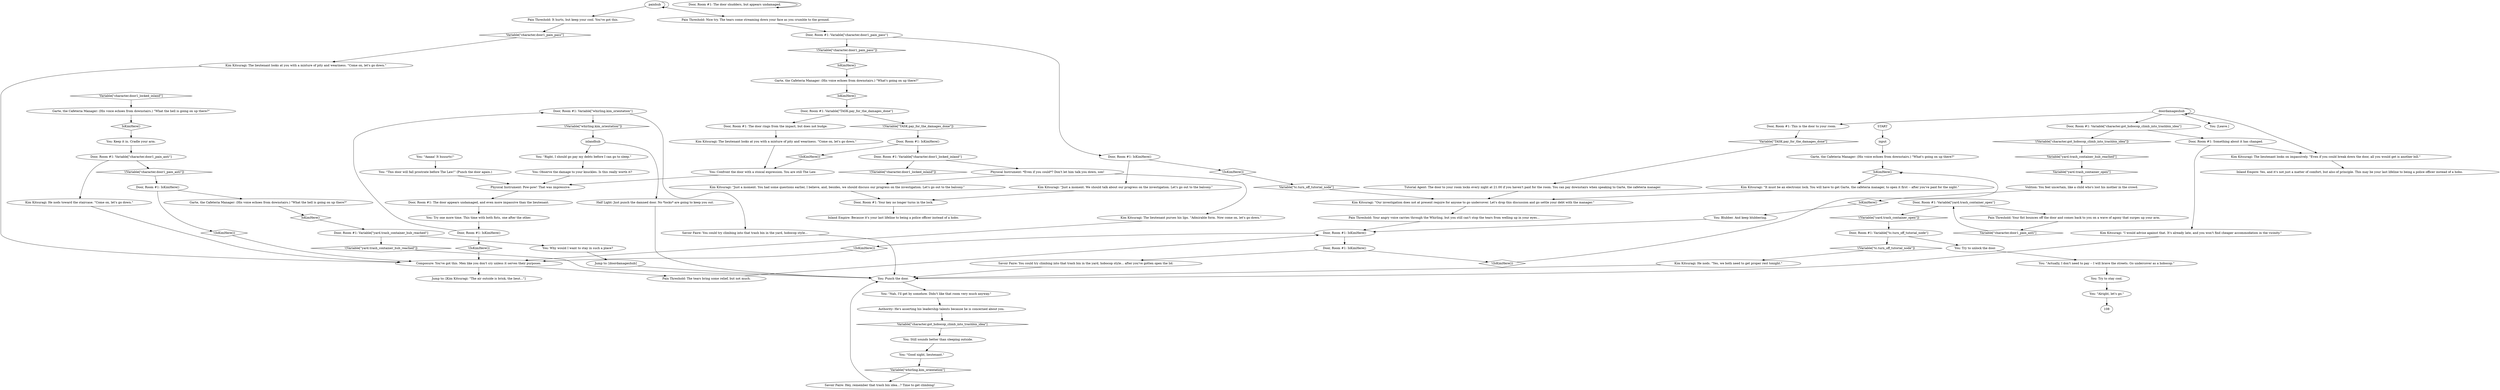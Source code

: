 # WHIRLING F2 / TEQUILA DOOR
# The dialogue between you and the door to your room. It is locked unless you've paid for damages.
# ==================================================
digraph G {
	  0 [label="START"];
	  1 [label="input"];
	  2 [label="You: \"Aaaaa! It huuurts!\""];
	  3 [label="Pain Threshold: Nice try. The tears come streaming down your face as you crumble to the ground."];
	  4 [label="Pain Threshold: The tears bring some relief, but not much."];
	  5 [label="Door, Room #1: Variable[\"character.door1_pain_anti\"]"];
	  6 [label="Variable[\"character.door1_pain_anti\"]", shape=diamond];
	  7 [label="!(Variable[\"character.door1_pain_anti\"])", shape=diamond];
	  8 [label="Kim Kitsuragi: He nods toward the staircase. \"Come on, let's go down.\""];
	  9 [label="Kim Kitsuragi: \"It must be an electronic lock. You will have to get Garte, the cafeteria manager, to open it first -- after you've paid for the night.\""];
	  10 [label="You: Blubber. And keep blubbering."];
	  11 [label="Door, Room #1: Variable[\"character.door1_pain_pass\"]"];
	  12 [label="Variable[\"character.door1_pain_pass\"]", shape=diamond];
	  13 [label="!(Variable[\"character.door1_pain_pass\"])", shape=diamond];
	  14 [label="Door, Room #1: IsKimHere()"];
	  15 [label="IsKimHere()", shape=diamond];
	  16 [label="!(IsKimHere())", shape=diamond];
	  17 [label="Kim Kitsuragi: \"Just a moment. We should talk about our progress on the investigation. Let's go out to the balcony.\""];
	  18 [label="inlandhub"];
	  19 [label="Garte, the Cafeteria Manager: (His voice echoes from downstairs.) \"What the hell is going on up there?\""];
	  20 [label="Door, Room #1: IsKimHere()"];
	  21 [label="IsKimHere()", shape=diamond];
	  22 [label="!(IsKimHere())", shape=diamond];
	  23 [label="Door, Room #1: IsKimHere()"];
	  24 [label="IsKimHere()", shape=diamond];
	  25 [label="!(IsKimHere())", shape=diamond];
	  26 [label="Savoir Faire: You could try climbing into that trash bin in the yard, hobocop style... after you've gotten open the lid."];
	  27 [label="Door, Room #1: Variable[\"tc.turn_off_tutorial_node\"]"];
	  28 [label="Variable[\"tc.turn_off_tutorial_node\"]", shape=diamond];
	  29 [label="!(Variable[\"tc.turn_off_tutorial_node\"])", shape=diamond];
	  30 [label="You: Try to unlock the door."];
	  31 [label="Kim Kitsuragi: \"I would advise against that. It's already late, and you won't find cheaper accommodation in the vicinity.\""];
	  32 [label="Authority: He's asserting his leadership talents because he is concerned about you."];
	  33 [label="Pain Threshold: Your angry voice carries through the Whirling, but you still can't stop the tears from welling up in your eyes..."];
	  34 [label="You: \"This door will fall prostrate before The Law!\" (Punch the door again.)"];
	  35 [label="Kim Kitsuragi: The lieutenant purses his lips. \"Admirable form. Now come on, let's go down.\""];
	  36 [label="Door, Room #1: Variable[\"TASK.pay_for_the_damages_done\"]"];
	  37 [label="Variable[\"TASK.pay_for_the_damages_done\"]", shape=diamond];
	  38 [label="!(Variable[\"TASK.pay_for_the_damages_done\"])", shape=diamond];
	  39 [label="Door, Room #1: The door rings from the impact, but does not budge."];
	  40 [label="You: \"Nah, I'll get by somehow. Didn't like that room very much anyway.\""];
	  41 [label="Door, Room #1: This is the door to your room."];
	  42 [label="Garte, the Cafeteria Manager: (His voice echoes from downstairs.) \"What's going on up there?\""];
	  43 [label="Physical Instrument: Pow-pow! That was impressive."];
	  44 [label="Door, Room #1: The door shudders, but appears undamaged."];
	  45 [label="Door, Room #1: IsKimHere()"];
	  46 [label="IsKimHere()", shape=diamond];
	  47 [label="!(IsKimHere())", shape=diamond];
	  48 [label="Door, Room #1: Variable[\"whirling.kim_orientation\"]"];
	  49 [label="Variable[\"whirling.kim_orientation\"]", shape=diamond];
	  50 [label="!(Variable[\"whirling.kim_orientation\"])", shape=diamond];
	  51 [label="Savoir Faire: You could try climbing into that trash bin in the yard, hobocop style..."];
	  52 [label="Volition: You feel uncertain, like a child who's lost his mother in the crowd."];
	  53 [label="Inland Empire: Because it's your last lifeline to being a police officer instead of a hobo."];
	  54 [label="Jump to: [doordamageshub]"];
	  55 [label="Composure: You've got this. Men like you don't cry unless it serves their purposes."];
	  56 [label="You: \"Alright, let's go.\""];
	  57 [label="Door, Room #1: Your key no longer turns in the lock."];
	  58 [label="You: \"Actually, I don't need to pay -- I will brave the streets. Go undercover as a hobocop.\""];
	  59 [label="You: [Leave.]"];
	  60 [label="Kim Kitsuragi: The lieutenant looks on impassively. \"Even if you could break down the door, all you would get is another bill.\""];
	  61 [label="Garte, the Cafeteria Manager: (His voice echoes from downstairs.) \"What's going on up there?\""];
	  62 [label="Door, Room #1: The door appears undamaged, and even more impassive than the lieutenant."];
	  63 [label="Inland Empire: Yes, and it's not just a matter of comfort, but also of principle. This may be your last lifeline to being a police officer instead of a hobo."];
	  64 [label="You: \"Good night, lieutenant.\""];
	  65 [label="Tutorial Agent: The door to your room locks every night at 21.00 if you haven't paid for the room. You can pay downstairs when speaking to Garte, the cafeteria manager."];
	  66 [label="Kim Kitsuragi: He nods. \"Yes, we both need to get proper rest tonight.\""];
	  67 [label="You: Observe the damage to your knuckles. Is this really worth it?"];
	  68 [label="Kim Kitsuragi: \"Just a moment. You had some questions earlier, I believe, and, besides, we should discuss our progress on the investigation. Let's go out to the balcony.\""];
	  69 [label="Savoir Faire: Hey, remember that trash bin idea...? Time to get climbing!"];
	  70 [label="You: Still sounds better than sleeping outside."];
	  71 [label="Half Light: Just punch the damned door. No *locks* are going to keep you out."];
	  72 [label="Kim Kitsuragi: \"Our investigation does not at present require for anyone to go undercover. Let's drop this discussion and go settle your debt with the manager.\""];
	  73 [label="You: Try to stay cool."];
	  74 [label="Pain Threshold: It hurts, but keep your cool. You've got this."];
	  75 [label="Door, Room #1: IsKimHere()"];
	  76 [label="IsKimHere()", shape=diamond];
	  77 [label="!(IsKimHere())", shape=diamond];
	  78 [label="Garte, the Cafeteria Manager: (His voice echoes from downstairs.) \"What the hell is going on up there?\""];
	  79 [label="Kim Kitsuragi: The lieutenant looks at you with a mixture of pity and weariness. \"Come on, let's go down.\""];
	  80 [label="Door, Room #1: Variable[\"yard.trash_container_hub_reached\"]"];
	  81 [label="Variable[\"yard.trash_container_hub_reached\"]", shape=diamond];
	  82 [label="!(Variable[\"yard.trash_container_hub_reached\"])", shape=diamond];
	  83 [label="You: Why would I want to stay in such a place?"];
	  84 [label="You: \"Right, I should go pay my debts before I can go to sleep.\""];
	  85 [label="doordamageshub"];
	  86 [label="You: Punch the door."];
	  87 [label="Door, Room #1: Variable[\"character.got_hobocop_climb_into_trashbin_idea\"]"];
	  88 [label="Variable[\"character.got_hobocop_climb_into_trashbin_idea\"]", shape=diamond];
	  89 [label="!(Variable[\"character.got_hobocop_climb_into_trashbin_idea\"])", shape=diamond];
	  90 [label="Door, Room #1: Something about it has changed."];
	  91 [label="Door, Room #1: IsKimHere()"];
	  92 [label="IsKimHere()", shape=diamond];
	  93 [label="!(IsKimHere())", shape=diamond];
	  94 [label="Door, Room #1: Variable[\"character.door1_locked_inland\"]"];
	  95 [label="Variable[\"character.door1_locked_inland\"]", shape=diamond];
	  96 [label="!(Variable[\"character.door1_locked_inland\"])", shape=diamond];
	  97 [label="Physical Instrument: *Even if you could*? Don't let him talk you down, son!"];
	  98 [label="You: Try one more time. This time with both fists, one after the other."];
	  99 [label="Kim Kitsuragi: The lieutenant looks at you with a mixture of pity and weariness. \"Come on, let's go down.\""];
	  100 [label="You: Keep it in. Cradle your arm."];
	  101 [label="painhub"];
	  102 [label="Door, Room #1: Variable[\"yard.trash_container_open\"]"];
	  103 [label="Variable[\"yard.trash_container_open\"]", shape=diamond];
	  104 [label="!(Variable[\"yard.trash_container_open\"])", shape=diamond];
	  105 [label="Pain Threshold: Your fist bounces off the door and comes back to you on a wave of agony that surges up your arm."];
	  106 [label="You: Confront the door with a stoical expression. You are still The Law."];
	  107 [label="Jump to: [Kim Kitsuragi: \"The air outside is brisk, the lieut...\"]"];
	  0 -> 1
	  1 -> 42
	  2 -> 34
	  3 -> 11
	  4 -> 20
	  5 -> 8
	  5 -> 7
	  6 -> 102
	  7 -> 75
	  8 -> 55
	  9 -> 72
	  10 -> 20
	  11 -> 13
	  11 -> 14
	  12 -> 99
	  13 -> 24
	  14 -> 16
	  14 -> 17
	  15 -> 10
	  16 -> 28
	  17 -> 57
	  18 -> 84
	  18 -> 71
	  19 -> 76
	  20 -> 22
	  20 -> 23
	  21 -> 9
	  22 -> 55
	  23 -> 25
	  23 -> 26
	  24 -> 61
	  25 -> 21
	  26 -> 86
	  27 -> 29
	  27 -> 30
	  28 -> 72
	  29 -> 66
	  30 -> 58
	  31 -> 86
	  32 -> 88
	  33 -> 20
	  34 -> 43
	  35 -> 55
	  36 -> 38
	  36 -> 39
	  37 -> 65
	  38 -> 91
	  39 -> 79
	  40 -> 32
	  41 -> 37
	  42 -> 21
	  43 -> 62
	  44 -> 44
	  45 -> 48
	  45 -> 47
	  46 -> 36
	  47 -> 55
	  48 -> 50
	  48 -> 51
	  49 -> 69
	  50 -> 18
	  51 -> 86
	  52 -> 15
	  54 -> 86
	  55 -> 107
	  55 -> 4
	  56 -> 108
	  57 -> 53
	  58 -> 73
	  60 -> 63
	  61 -> 46
	  62 -> 98
	  64 -> 49
	  65 -> 72
	  66 -> 86
	  67 -> 43
	  68 -> 57
	  69 -> 86
	  70 -> 64
	  71 -> 86
	  72 -> 33
	  73 -> 56
	  74 -> 12
	  75 -> 77
	  75 -> 78
	  76 -> 100
	  77 -> 55
	  78 -> 92
	  79 -> 106
	  80 -> 82
	  80 -> 83
	  81 -> 103
	  82 -> 86
	  83 -> 54
	  84 -> 67
	  85 -> 41
	  85 -> 85
	  85 -> 87
	  85 -> 59
	  85 -> 60
	  86 -> 40
	  87 -> 89
	  87 -> 90
	  88 -> 70
	  89 -> 81
	  90 -> 60
	  90 -> 31
	  91 -> 93
	  91 -> 94
	  92 -> 80
	  93 -> 106
	  94 -> 96
	  94 -> 97
	  95 -> 19
	  97 -> 35
	  97 -> 68
	  98 -> 45
	  99 -> 55
	  100 -> 5
	  101 -> 74
	  101 -> 3
	  101 -> 101
	  102 -> 104
	  102 -> 105
	  103 -> 52
	  104 -> 27
	  105 -> 6
	  106 -> 43
}

